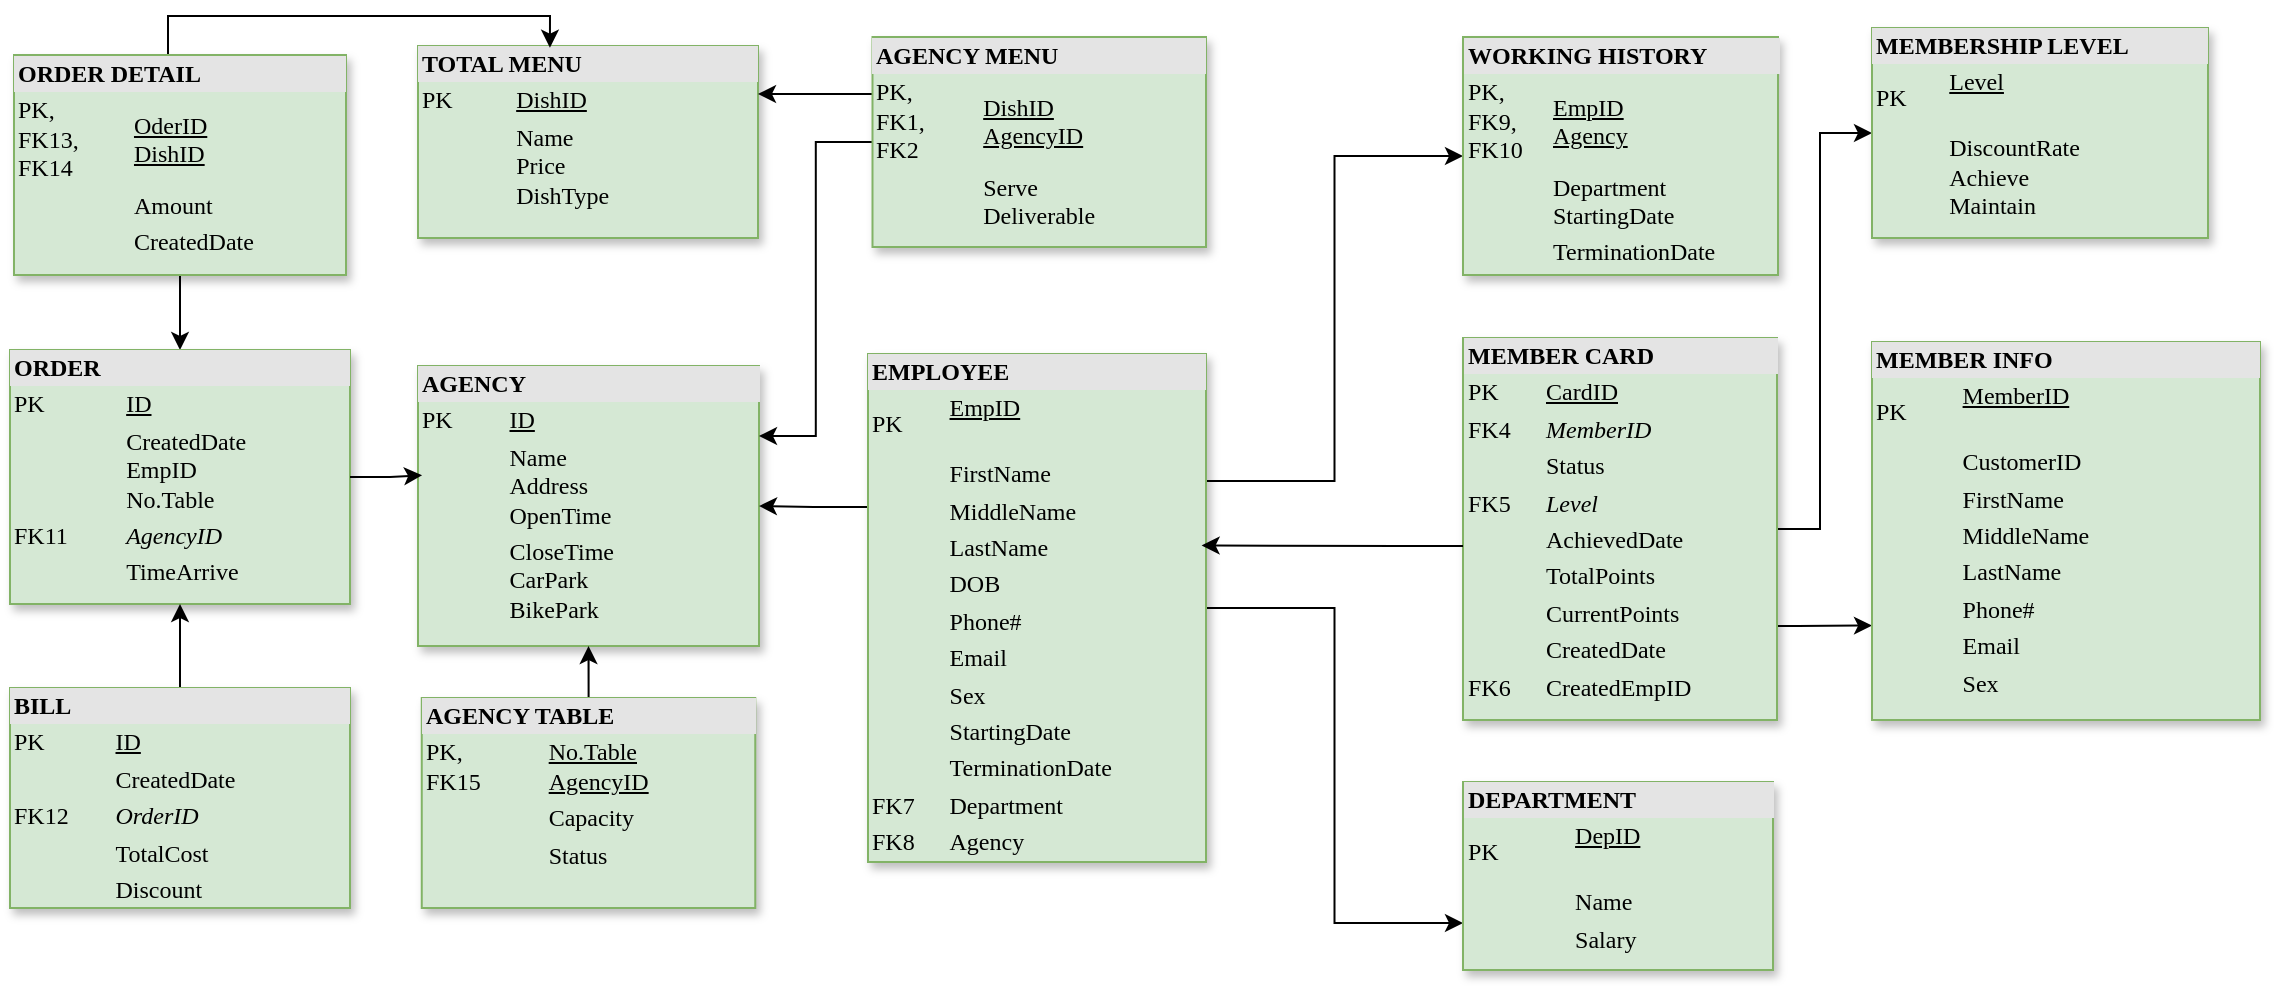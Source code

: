 <mxfile version="24.7.17">
  <diagram name="Page-1" id="2ca16b54-16f6-2749-3443-fa8db7711227">
    <mxGraphModel dx="1500" dy="556" grid="0" gridSize="10" guides="1" tooltips="1" connect="1" arrows="1" fold="1" page="1" pageScale="1" pageWidth="1169" pageHeight="827" background="none" math="0" shadow="0">
      <root>
        <mxCell id="0" />
        <mxCell id="1" parent="0" />
        <mxCell id="2ed32ef02a7f4228-1" value="&lt;div style=&quot;box-sizing:border-box;width:100%;background:#e4e4e4;padding:2px;&quot;&gt;&lt;b&gt;AGENCY&lt;/b&gt;&lt;/div&gt;&lt;table style=&quot;width:100%;font-size:1em;&quot; cellpadding=&quot;2&quot; cellspacing=&quot;0&quot;&gt;&lt;tbody&gt;&lt;tr&gt;&lt;td&gt;PK&lt;/td&gt;&lt;td&gt;&lt;u&gt;ID&lt;/u&gt;&lt;/td&gt;&lt;/tr&gt;&lt;tr&gt;&lt;td&gt;&lt;br&gt;&lt;/td&gt;&lt;td&gt;Name&lt;br&gt;Address&lt;br&gt;OpenTime&lt;/td&gt;&lt;/tr&gt;&lt;tr&gt;&lt;td&gt;&lt;/td&gt;&lt;td&gt;CloseTime&lt;br&gt;CarPark&lt;br&gt;BikePark&lt;/td&gt;&lt;/tr&gt;&lt;/tbody&gt;&lt;/table&gt;" style="verticalAlign=top;align=left;overflow=fill;html=1;rounded=0;shadow=1;comic=0;labelBackgroundColor=none;strokeWidth=1;fontFamily=Verdana;fontSize=12;glass=0;fillStyle=auto;fillColor=#d5e8d4;strokeColor=#82b366;" parent="1" vertex="1">
          <mxGeometry x="224" y="201" width="170.5" height="140" as="geometry" />
        </mxCell>
        <mxCell id="6oDSdJ-jzybckBqlgJjw-52" style="edgeStyle=orthogonalEdgeStyle;rounded=0;orthogonalLoop=1;jettySize=auto;html=1;entryX=0;entryY=0.5;entryDx=0;entryDy=0;" edge="1" parent="1" source="2ed32ef02a7f4228-10" target="6oDSdJ-jzybckBqlgJjw-8">
          <mxGeometry relative="1" as="geometry">
            <Array as="points">
              <mxPoint x="925" y="282" />
              <mxPoint x="925" y="84" />
            </Array>
          </mxGeometry>
        </mxCell>
        <mxCell id="6oDSdJ-jzybckBqlgJjw-68" style="edgeStyle=orthogonalEdgeStyle;rounded=0;orthogonalLoop=1;jettySize=auto;html=1;entryX=0;entryY=0.75;entryDx=0;entryDy=0;" edge="1" parent="1" source="2ed32ef02a7f4228-10" target="6oDSdJ-jzybckBqlgJjw-14">
          <mxGeometry relative="1" as="geometry">
            <Array as="points">
              <mxPoint x="914" y="331" />
              <mxPoint x="914" y="331" />
            </Array>
          </mxGeometry>
        </mxCell>
        <mxCell id="2ed32ef02a7f4228-10" value="&lt;div style=&quot;box-sizing: border-box ; width: 100% ; background: #e4e4e4 ; padding: 2px&quot;&gt;&lt;b&gt;MEMBER CARD&lt;/b&gt;&lt;/div&gt;&lt;table style=&quot;width: 100% ; font-size: 1em&quot; cellpadding=&quot;2&quot; cellspacing=&quot;0&quot;&gt;&lt;tbody&gt;&lt;tr&gt;&lt;td&gt;PK&lt;/td&gt;&lt;td&gt;&lt;u&gt;CardID&lt;/u&gt;&lt;/td&gt;&lt;/tr&gt;&lt;tr&gt;&lt;td&gt;FK4&lt;/td&gt;&lt;td&gt;&lt;i&gt;MemberID&lt;/i&gt;&lt;/td&gt;&lt;/tr&gt;&lt;tr&gt;&lt;td&gt;&lt;/td&gt;&lt;td&gt;Status&lt;/td&gt;&lt;/tr&gt;&lt;tr&gt;&lt;td&gt;FK5&lt;/td&gt;&lt;td&gt;&lt;i&gt;Level&lt;/i&gt;&lt;/td&gt;&lt;/tr&gt;&lt;tr&gt;&lt;td&gt;&lt;/td&gt;&lt;td&gt;AchievedDate&lt;/td&gt;&lt;/tr&gt;&lt;tr&gt;&lt;td&gt;&lt;/td&gt;&lt;td&gt;TotalPoints&lt;/td&gt;&lt;/tr&gt;&lt;tr&gt;&lt;td&gt;&lt;/td&gt;&lt;td&gt;CurrentPoints&lt;/td&gt;&lt;/tr&gt;&lt;tr&gt;&lt;td&gt;&lt;/td&gt;&lt;td&gt;CreatedDate&lt;/td&gt;&lt;/tr&gt;&lt;tr&gt;&lt;td&gt;FK6&lt;/td&gt;&lt;td&gt;CreatedEmpID&lt;/td&gt;&lt;/tr&gt;&lt;/tbody&gt;&lt;/table&gt;" style="verticalAlign=top;align=left;overflow=fill;html=1;rounded=0;shadow=1;comic=0;labelBackgroundColor=none;strokeWidth=1;fontFamily=Verdana;fontSize=12;glass=0;fillStyle=auto;fillColor=#d5e8d4;strokeColor=#82b366;" parent="1" vertex="1">
          <mxGeometry x="746.5" y="187" width="157" height="191" as="geometry" />
        </mxCell>
        <mxCell id="6oDSdJ-jzybckBqlgJjw-4" value="&lt;div style=&quot;box-sizing:border-box;width:100%;background:#e4e4e4;padding:2px;&quot;&gt;&lt;b&gt;TOTAL MENU&lt;/b&gt;&lt;/div&gt;&lt;table style=&quot;width:100%;font-size:1em;&quot; cellpadding=&quot;2&quot; cellspacing=&quot;0&quot;&gt;&lt;tbody&gt;&lt;tr&gt;&lt;td&gt;PK&lt;/td&gt;&lt;td&gt;&lt;u&gt;DishID&lt;/u&gt;&lt;/td&gt;&lt;/tr&gt;&lt;tr&gt;&lt;td&gt;&lt;br&gt;&lt;/td&gt;&lt;td&gt;Name&lt;br&gt;Price&lt;br&gt;DishType&lt;/td&gt;&lt;/tr&gt;&lt;tr&gt;&lt;td&gt;&lt;/td&gt;&lt;td&gt;&lt;br&gt;&lt;br&gt;&lt;br&gt;&lt;/td&gt;&lt;/tr&gt;&lt;/tbody&gt;&lt;/table&gt;" style="verticalAlign=top;align=left;overflow=fill;html=1;rounded=0;shadow=1;comic=0;labelBackgroundColor=none;strokeWidth=1;fontFamily=Verdana;fontSize=12;glass=0;fillStyle=auto;fillColor=#d5e8d4;strokeColor=#82b366;" vertex="1" parent="1">
          <mxGeometry x="224" y="41" width="170" height="96" as="geometry" />
        </mxCell>
        <mxCell id="6oDSdJ-jzybckBqlgJjw-63" style="edgeStyle=orthogonalEdgeStyle;rounded=0;orthogonalLoop=1;jettySize=auto;html=1;entryX=1;entryY=0.25;entryDx=0;entryDy=0;" edge="1" parent="1" source="6oDSdJ-jzybckBqlgJjw-7" target="2ed32ef02a7f4228-1">
          <mxGeometry relative="1" as="geometry" />
        </mxCell>
        <mxCell id="6oDSdJ-jzybckBqlgJjw-67" style="edgeStyle=orthogonalEdgeStyle;rounded=0;orthogonalLoop=1;jettySize=auto;html=1;entryX=1;entryY=0.25;entryDx=0;entryDy=0;" edge="1" parent="1" source="6oDSdJ-jzybckBqlgJjw-7" target="6oDSdJ-jzybckBqlgJjw-4">
          <mxGeometry relative="1" as="geometry">
            <Array as="points">
              <mxPoint x="430" y="65" />
              <mxPoint x="430" y="65" />
            </Array>
          </mxGeometry>
        </mxCell>
        <mxCell id="6oDSdJ-jzybckBqlgJjw-7" value="&lt;div style=&quot;box-sizing: border-box ; width: 100% ; background: #e4e4e4 ; padding: 2px&quot;&gt;&lt;b&gt;AGENCY MENU&lt;/b&gt;&lt;/div&gt;&lt;table style=&quot;width: 100% ; font-size: 1em&quot; cellpadding=&quot;2&quot; cellspacing=&quot;0&quot;&gt;&lt;tbody&gt;&lt;tr&gt;&lt;td&gt;PK, &lt;br&gt;FK1, &lt;br&gt;FK2&lt;/td&gt;&lt;td&gt;&lt;u&gt;DishID&lt;br&gt;&lt;/u&gt;&lt;u&gt;AgencyID&lt;/u&gt;&lt;u&gt;&lt;br&gt;&lt;/u&gt;&lt;/td&gt;&lt;/tr&gt;&lt;tr&gt;&lt;td&gt;&lt;u&gt;&lt;br&gt;&lt;/u&gt;&lt;/td&gt;&lt;td&gt;Serve&lt;br&gt;Deliverable&lt;/td&gt;&lt;/tr&gt;&lt;tr&gt;&lt;td&gt;&lt;/td&gt;&lt;td&gt;&lt;br&gt;&lt;/td&gt;&lt;/tr&gt;&lt;/tbody&gt;&lt;/table&gt;" style="verticalAlign=top;align=left;overflow=fill;html=1;rounded=0;shadow=1;comic=0;labelBackgroundColor=none;strokeWidth=1;fontFamily=Verdana;fontSize=12;glass=0;fillStyle=auto;fillColor=#d5e8d4;strokeColor=#82b366;" vertex="1" parent="1">
          <mxGeometry x="451.25" y="36.5" width="166.75" height="105" as="geometry" />
        </mxCell>
        <mxCell id="6oDSdJ-jzybckBqlgJjw-8" value="&lt;div style=&quot;box-sizing: border-box ; width: 100% ; background: #e4e4e4 ; padding: 2px&quot;&gt;&lt;b&gt;MEMBERSHIP LEVEL&lt;/b&gt;&lt;/div&gt;&lt;table style=&quot;width: 100% ; font-size: 1em&quot; cellpadding=&quot;2&quot; cellspacing=&quot;0&quot;&gt;&lt;tbody&gt;&lt;tr&gt;&lt;td&gt;PK&lt;/td&gt;&lt;td&gt;&lt;u&gt;Level&lt;br&gt;&lt;br&gt;&lt;/u&gt;&lt;/td&gt;&lt;/tr&gt;&lt;tr&gt;&lt;td&gt;&lt;u&gt;&lt;br&gt;&lt;/u&gt;&lt;/td&gt;&lt;td&gt;DiscountRate&lt;br&gt;Achieve&lt;br&gt;Maintain&lt;/td&gt;&lt;/tr&gt;&lt;tr&gt;&lt;td&gt;&lt;/td&gt;&lt;td&gt;&lt;br&gt;&lt;/td&gt;&lt;/tr&gt;&lt;/tbody&gt;&lt;/table&gt;" style="verticalAlign=top;align=left;overflow=fill;html=1;rounded=0;shadow=1;comic=0;labelBackgroundColor=none;strokeWidth=1;fontFamily=Verdana;fontSize=12;glass=0;fillStyle=auto;fillColor=#d5e8d4;strokeColor=#82b366;" vertex="1" parent="1">
          <mxGeometry x="951" y="32" width="168" height="105" as="geometry" />
        </mxCell>
        <mxCell id="6oDSdJ-jzybckBqlgJjw-14" value="&lt;div style=&quot;box-sizing: border-box ; width: 100% ; background: #e4e4e4 ; padding: 2px&quot;&gt;&lt;b&gt;MEMBER INFO&lt;/b&gt;&lt;/div&gt;&lt;table style=&quot;width: 100% ; font-size: 1em&quot; cellpadding=&quot;2&quot; cellspacing=&quot;0&quot;&gt;&lt;tbody&gt;&lt;tr&gt;&lt;td&gt;PK&lt;/td&gt;&lt;td&gt;&lt;u&gt;MemberID&lt;br&gt;&lt;br&gt;&lt;/u&gt;&lt;/td&gt;&lt;/tr&gt;&lt;tr&gt;&lt;td&gt;&lt;/td&gt;&lt;td&gt;CustomerID&lt;/td&gt;&lt;/tr&gt;&lt;tr&gt;&lt;td&gt;&lt;/td&gt;&lt;td&gt;FirstName&lt;/td&gt;&lt;/tr&gt;&lt;tr&gt;&lt;td&gt;&lt;/td&gt;&lt;td&gt;MiddleName&lt;/td&gt;&lt;/tr&gt;&lt;tr&gt;&lt;td&gt;&lt;/td&gt;&lt;td&gt;LastName&lt;/td&gt;&lt;/tr&gt;&lt;tr&gt;&lt;td&gt;&lt;/td&gt;&lt;td&gt;Phone#&lt;/td&gt;&lt;/tr&gt;&lt;tr&gt;&lt;td&gt;&lt;/td&gt;&lt;td&gt;Email&lt;/td&gt;&lt;/tr&gt;&lt;tr&gt;&lt;td&gt;&lt;/td&gt;&lt;td&gt;Sex&lt;/td&gt;&lt;/tr&gt;&lt;tr&gt;&lt;td&gt;&lt;br&gt;&lt;/td&gt;&lt;td&gt;&lt;br&gt;&lt;/td&gt;&lt;/tr&gt;&lt;/tbody&gt;&lt;/table&gt;" style="verticalAlign=top;align=left;overflow=fill;html=1;rounded=0;shadow=1;comic=0;labelBackgroundColor=none;strokeWidth=1;fontFamily=Verdana;fontSize=12;glass=0;fillStyle=auto;fillColor=#d5e8d4;strokeColor=#82b366;" vertex="1" parent="1">
          <mxGeometry x="951" y="189" width="194" height="189" as="geometry" />
        </mxCell>
        <mxCell id="6oDSdJ-jzybckBqlgJjw-47" style="edgeStyle=orthogonalEdgeStyle;rounded=0;orthogonalLoop=1;jettySize=auto;html=1;entryX=0;entryY=0.75;entryDx=0;entryDy=0;" edge="1" parent="1" source="6oDSdJ-jzybckBqlgJjw-17" target="6oDSdJ-jzybckBqlgJjw-19">
          <mxGeometry relative="1" as="geometry" />
        </mxCell>
        <mxCell id="6oDSdJ-jzybckBqlgJjw-48" style="edgeStyle=orthogonalEdgeStyle;rounded=0;orthogonalLoop=1;jettySize=auto;html=1;exitX=1;exitY=0.25;exitDx=0;exitDy=0;entryX=0;entryY=0.5;entryDx=0;entryDy=0;" edge="1" parent="1" source="6oDSdJ-jzybckBqlgJjw-17" target="6oDSdJ-jzybckBqlgJjw-22">
          <mxGeometry relative="1" as="geometry" />
        </mxCell>
        <mxCell id="6oDSdJ-jzybckBqlgJjw-75" style="edgeStyle=orthogonalEdgeStyle;rounded=0;orthogonalLoop=1;jettySize=auto;html=1;entryX=1;entryY=0.5;entryDx=0;entryDy=0;exitX=0.012;exitY=0.301;exitDx=0;exitDy=0;exitPerimeter=0;" edge="1" parent="1" source="6oDSdJ-jzybckBqlgJjw-17" target="2ed32ef02a7f4228-1">
          <mxGeometry relative="1" as="geometry" />
        </mxCell>
        <mxCell id="6oDSdJ-jzybckBqlgJjw-17" value="&lt;div style=&quot;box-sizing: border-box ; width: 100% ; background: #e4e4e4 ; padding: 2px&quot;&gt;&lt;b&gt;EMPLOYEE&lt;/b&gt;&lt;/div&gt;&lt;table cellspacing=&quot;0&quot; cellpadding=&quot;2&quot; style=&quot;width: 100% ; font-size: 1em&quot;&gt;&lt;tbody&gt;&lt;tr&gt;&lt;td&gt;PK&lt;/td&gt;&lt;td&gt;&lt;u&gt;EmpID&lt;br&gt;&lt;br&gt;&lt;/u&gt;&lt;/td&gt;&lt;/tr&gt;&lt;tr&gt;&lt;td&gt;&lt;/td&gt;&lt;td&gt;FirstName&lt;/td&gt;&lt;/tr&gt;&lt;tr&gt;&lt;td&gt;&lt;/td&gt;&lt;td&gt;MiddleName&lt;/td&gt;&lt;/tr&gt;&lt;tr&gt;&lt;td&gt;&lt;/td&gt;&lt;td&gt;LastName&lt;/td&gt;&lt;/tr&gt;&lt;tr&gt;&lt;td&gt;&lt;/td&gt;&lt;td&gt;DOB&lt;/td&gt;&lt;/tr&gt;&lt;tr&gt;&lt;td&gt;&lt;/td&gt;&lt;td&gt;Phone#&lt;/td&gt;&lt;/tr&gt;&lt;tr&gt;&lt;td&gt;&lt;/td&gt;&lt;td&gt;Email&lt;/td&gt;&lt;/tr&gt;&lt;tr&gt;&lt;td&gt;&lt;/td&gt;&lt;td&gt;Sex&lt;/td&gt;&lt;/tr&gt;&lt;tr&gt;&lt;td&gt;&lt;/td&gt;&lt;td&gt;StartingDate&lt;/td&gt;&lt;/tr&gt;&lt;tr&gt;&lt;td&gt;&lt;/td&gt;&lt;td&gt;TerminationDate&lt;/td&gt;&lt;/tr&gt;&lt;tr&gt;&lt;td&gt;FK7&lt;/td&gt;&lt;td&gt;Department&lt;/td&gt;&lt;/tr&gt;&lt;tr&gt;&lt;td&gt;FK8&lt;/td&gt;&lt;td&gt;Agency&lt;/td&gt;&lt;/tr&gt;&lt;/tbody&gt;&lt;/table&gt;" style="verticalAlign=top;align=left;overflow=fill;html=1;rounded=0;shadow=1;comic=0;labelBackgroundColor=none;strokeWidth=1;fontFamily=Verdana;fontSize=12;glass=0;fillStyle=auto;fillColor=#d5e8d4;strokeColor=#82b366;" vertex="1" parent="1">
          <mxGeometry x="449" y="195" width="169" height="254" as="geometry" />
        </mxCell>
        <mxCell id="6oDSdJ-jzybckBqlgJjw-19" value="&lt;div style=&quot;box-sizing: border-box ; width: 100% ; background: #e4e4e4 ; padding: 2px&quot;&gt;&lt;b&gt;DEPARTMENT&lt;/b&gt;&lt;/div&gt;&lt;table style=&quot;width: 100% ; font-size: 1em&quot; cellpadding=&quot;2&quot; cellspacing=&quot;0&quot;&gt;&lt;tbody&gt;&lt;tr&gt;&lt;td&gt;PK&lt;/td&gt;&lt;td&gt;&lt;u&gt;DepID&lt;br&gt;&lt;br&gt;&lt;/u&gt;&lt;/td&gt;&lt;/tr&gt;&lt;tr&gt;&lt;td&gt;&lt;/td&gt;&lt;td&gt;Name&lt;/td&gt;&lt;/tr&gt;&lt;tr&gt;&lt;td&gt;&lt;/td&gt;&lt;td&gt;Salary&lt;/td&gt;&lt;/tr&gt;&lt;/tbody&gt;&lt;/table&gt;" style="verticalAlign=top;align=left;overflow=fill;html=1;rounded=0;shadow=1;comic=0;labelBackgroundColor=none;strokeWidth=1;fontFamily=Verdana;fontSize=12;glass=0;fillStyle=auto;fillColor=#d5e8d4;strokeColor=#82b366;" vertex="1" parent="1">
          <mxGeometry x="746.5" y="409" width="155" height="94" as="geometry" />
        </mxCell>
        <mxCell id="6oDSdJ-jzybckBqlgJjw-22" value="&lt;div style=&quot;box-sizing: border-box ; width: 100% ; background: #e4e4e4 ; padding: 2px&quot;&gt;&lt;b&gt;WORKING HISTORY&lt;/b&gt;&lt;/div&gt;&lt;table cellspacing=&quot;0&quot; cellpadding=&quot;2&quot; style=&quot;width: 100% ; font-size: 1em&quot;&gt;&lt;tbody&gt;&lt;tr&gt;&lt;td&gt;PK,&lt;br&gt;FK9,&lt;br&gt;FK10&lt;/td&gt;&lt;td&gt;&lt;u&gt;EmpID&lt;/u&gt;&lt;br&gt;&lt;u&gt;Agency&lt;/u&gt;&lt;/td&gt;&lt;/tr&gt;&lt;tr&gt;&lt;td&gt;&lt;/td&gt;&lt;td&gt;Department&lt;br&gt;StartingDate&lt;/td&gt;&lt;/tr&gt;&lt;tr&gt;&lt;td&gt;&lt;/td&gt;&lt;td&gt;TerminationDate&lt;/td&gt;&lt;/tr&gt;&lt;/tbody&gt;&lt;/table&gt;" style="verticalAlign=top;align=left;overflow=fill;html=1;rounded=0;shadow=1;comic=0;labelBackgroundColor=none;strokeWidth=1;fontFamily=Verdana;fontSize=12;glass=0;fillStyle=auto;fillColor=#d5e8d4;strokeColor=#82b366;" vertex="1" parent="1">
          <mxGeometry x="746.5" y="36.5" width="157.5" height="119" as="geometry" />
        </mxCell>
        <mxCell id="6oDSdJ-jzybckBqlgJjw-46" style="edgeStyle=orthogonalEdgeStyle;rounded=0;orthogonalLoop=1;jettySize=auto;html=1;entryX=0.987;entryY=0.377;entryDx=0;entryDy=0;entryPerimeter=0;" edge="1" parent="1" source="2ed32ef02a7f4228-10" target="6oDSdJ-jzybckBqlgJjw-17">
          <mxGeometry relative="1" as="geometry">
            <Array as="points">
              <mxPoint x="715" y="291" />
              <mxPoint x="715" y="291" />
            </Array>
          </mxGeometry>
        </mxCell>
        <mxCell id="6oDSdJ-jzybckBqlgJjw-65" style="edgeStyle=orthogonalEdgeStyle;rounded=0;orthogonalLoop=1;jettySize=auto;html=1;" edge="1" parent="1" source="6oDSdJ-jzybckBqlgJjw-59" target="6oDSdJ-jzybckBqlgJjw-57">
          <mxGeometry relative="1" as="geometry" />
        </mxCell>
        <mxCell id="6oDSdJ-jzybckBqlgJjw-59" value="&lt;div style=&quot;box-sizing: border-box ; width: 100% ; background: #e4e4e4 ; padding: 2px&quot;&gt;&lt;b&gt;ORDER DETAIL&lt;/b&gt;&lt;/div&gt;&lt;table cellspacing=&quot;0&quot; cellpadding=&quot;2&quot; style=&quot;width: 100% ; font-size: 1em&quot;&gt;&lt;tbody&gt;&lt;tr&gt;&lt;td&gt;PK,&lt;br&gt;FK13,&lt;br&gt;FK14&lt;/td&gt;&lt;td&gt;&lt;u&gt;OderID&lt;/u&gt;&lt;br&gt;&lt;u&gt;DishID&lt;/u&gt;&lt;/td&gt;&lt;/tr&gt;&lt;tr&gt;&lt;td&gt;&lt;/td&gt;&lt;td&gt;Amount&lt;br&gt;&lt;/td&gt;&lt;/tr&gt;&lt;tr&gt;&lt;td&gt;&lt;/td&gt;&lt;td&gt;CreatedDate&lt;/td&gt;&lt;/tr&gt;&lt;/tbody&gt;&lt;/table&gt;" style="verticalAlign=top;align=left;overflow=fill;html=1;rounded=0;shadow=1;comic=0;labelBackgroundColor=none;strokeWidth=1;fontFamily=Verdana;fontSize=12;glass=0;fillStyle=auto;fillColor=#d5e8d4;strokeColor=#82b366;" vertex="1" parent="1">
          <mxGeometry x="22" y="45.5" width="166" height="110" as="geometry" />
        </mxCell>
        <mxCell id="6oDSdJ-jzybckBqlgJjw-57" value="&lt;div style=&quot;box-sizing:border-box;width:100%;background:#e4e4e4;padding:2px;&quot;&gt;&lt;b&gt;ORDER&lt;/b&gt;&lt;/div&gt;&lt;table style=&quot;width:100%;font-size:1em;&quot; cellpadding=&quot;2&quot; cellspacing=&quot;0&quot;&gt;&lt;tbody&gt;&lt;tr&gt;&lt;td&gt;PK&lt;/td&gt;&lt;td&gt;&lt;u&gt;ID&lt;/u&gt;&lt;/td&gt;&lt;/tr&gt;&lt;tr&gt;&lt;td&gt;&lt;br&gt;&amp;nbsp; &amp;nbsp; &amp;nbsp; &amp;nbsp; &amp;nbsp; &amp;nbsp; &lt;/td&gt;&lt;td&gt;CreatedDate&lt;br&gt;EmpID&lt;br&gt;No.Table&amp;nbsp; &amp;nbsp; &amp;nbsp; &amp;nbsp; &amp;nbsp;&lt;/td&gt;&lt;/tr&gt;&lt;tr&gt;&lt;td&gt;FK11&lt;/td&gt;&lt;td&gt;&lt;i&gt;AgencyID&lt;/i&gt;&lt;/td&gt;&lt;/tr&gt;&lt;tr&gt;&lt;td&gt;&lt;/td&gt;&lt;td&gt;TimeArrive&lt;/td&gt;&lt;/tr&gt;&lt;/tbody&gt;&lt;/table&gt;" style="verticalAlign=top;align=left;overflow=fill;html=1;rounded=0;shadow=1;comic=0;labelBackgroundColor=none;strokeWidth=1;fontFamily=Verdana;fontSize=12;glass=0;fillStyle=auto;fillColor=#d5e8d4;strokeColor=#82b366;" vertex="1" parent="1">
          <mxGeometry x="20" y="193" width="170" height="127" as="geometry" />
        </mxCell>
        <mxCell id="6oDSdJ-jzybckBqlgJjw-73" style="edgeStyle=orthogonalEdgeStyle;rounded=0;orthogonalLoop=1;jettySize=auto;html=1;entryX=0.388;entryY=0.009;entryDx=0;entryDy=0;entryPerimeter=0;" edge="1" parent="1" target="6oDSdJ-jzybckBqlgJjw-4">
          <mxGeometry relative="1" as="geometry">
            <mxPoint x="99" y="45" as="sourcePoint" />
            <Array as="points">
              <mxPoint x="99" y="26" />
              <mxPoint x="290" y="26" />
            </Array>
          </mxGeometry>
        </mxCell>
        <mxCell id="6oDSdJ-jzybckBqlgJjw-74" style="edgeStyle=orthogonalEdgeStyle;rounded=0;orthogonalLoop=1;jettySize=auto;html=1;entryX=0.012;entryY=0.39;entryDx=0;entryDy=0;entryPerimeter=0;" edge="1" parent="1" source="6oDSdJ-jzybckBqlgJjw-57" target="2ed32ef02a7f4228-1">
          <mxGeometry relative="1" as="geometry" />
        </mxCell>
        <mxCell id="6oDSdJ-jzybckBqlgJjw-77" style="edgeStyle=orthogonalEdgeStyle;rounded=0;orthogonalLoop=1;jettySize=auto;html=1;entryX=0.5;entryY=1;entryDx=0;entryDy=0;" edge="1" parent="1" source="6oDSdJ-jzybckBqlgJjw-76" target="6oDSdJ-jzybckBqlgJjw-57">
          <mxGeometry relative="1" as="geometry" />
        </mxCell>
        <mxCell id="6oDSdJ-jzybckBqlgJjw-76" value="&lt;div style=&quot;box-sizing:border-box;width:100%;background:#e4e4e4;padding:2px;&quot;&gt;&lt;b&gt;BILL&lt;/b&gt;&lt;/div&gt;&lt;table style=&quot;width:100%;font-size:1em;&quot; cellpadding=&quot;2&quot; cellspacing=&quot;0&quot;&gt;&lt;tbody&gt;&lt;tr&gt;&lt;td&gt;PK&lt;/td&gt;&lt;td&gt;&lt;u&gt;ID&lt;/u&gt;&lt;/td&gt;&lt;/tr&gt;&lt;tr&gt;&lt;td&gt;&amp;nbsp; &amp;nbsp; &amp;nbsp; &amp;nbsp; &amp;nbsp; &amp;nbsp;&amp;nbsp;&lt;/td&gt;&lt;td&gt;CreatedDate&amp;nbsp; &amp;nbsp; &amp;nbsp; &amp;nbsp; &amp;nbsp;&amp;nbsp;&lt;/td&gt;&lt;/tr&gt;&lt;tr&gt;&lt;td&gt;FK12&lt;/td&gt;&lt;td&gt;&lt;i&gt;OrderID&lt;/i&gt;&amp;nbsp; &amp;nbsp;&amp;nbsp;&lt;/td&gt;&lt;/tr&gt;&lt;tr&gt;&lt;td&gt;&lt;/td&gt;&lt;td&gt;TotalCost&lt;/td&gt;&lt;/tr&gt;&lt;tr&gt;&lt;td&gt;&lt;/td&gt;&lt;td&gt;Discount&lt;/td&gt;&lt;/tr&gt;&lt;/tbody&gt;&lt;/table&gt;" style="verticalAlign=top;align=left;overflow=fill;html=1;rounded=0;shadow=1;comic=0;labelBackgroundColor=none;strokeWidth=1;fontFamily=Verdana;fontSize=12;glass=0;fillStyle=auto;fillColor=#d5e8d4;strokeColor=#82b366;" vertex="1" parent="1">
          <mxGeometry x="20" y="362" width="170" height="110" as="geometry" />
        </mxCell>
        <mxCell id="6oDSdJ-jzybckBqlgJjw-80" style="edgeStyle=orthogonalEdgeStyle;rounded=0;orthogonalLoop=1;jettySize=auto;html=1;entryX=0.5;entryY=1;entryDx=0;entryDy=0;" edge="1" parent="1" source="6oDSdJ-jzybckBqlgJjw-79" target="2ed32ef02a7f4228-1">
          <mxGeometry relative="1" as="geometry" />
        </mxCell>
        <mxCell id="6oDSdJ-jzybckBqlgJjw-79" value="&lt;div style=&quot;box-sizing: border-box ; width: 100% ; background: #e4e4e4 ; padding: 2px&quot;&gt;&lt;b&gt;AGENCY TABLE&lt;/b&gt;&lt;/div&gt;&lt;table style=&quot;width: 100% ; font-size: 1em&quot; cellpadding=&quot;2&quot; cellspacing=&quot;0&quot;&gt;&lt;tbody&gt;&lt;tr&gt;&lt;td&gt;PK, &lt;br&gt;FK15&lt;br&gt;&lt;/td&gt;&lt;td&gt;&lt;u&gt;No.Table&lt;br&gt;&lt;/u&gt;&lt;u&gt;AgencyID&lt;/u&gt;&lt;u&gt;&lt;br&gt;&lt;/u&gt;&lt;/td&gt;&lt;/tr&gt;&lt;tr&gt;&lt;td&gt;&lt;u&gt;&lt;br&gt;&lt;/u&gt;&lt;/td&gt;&lt;td&gt;Capacity&lt;/td&gt;&lt;/tr&gt;&lt;tr&gt;&lt;td&gt;&lt;/td&gt;&lt;td&gt;Status&lt;/td&gt;&lt;/tr&gt;&lt;/tbody&gt;&lt;/table&gt;" style="verticalAlign=top;align=left;overflow=fill;html=1;rounded=0;shadow=1;comic=0;labelBackgroundColor=none;strokeWidth=1;fontFamily=Verdana;fontSize=12;glass=0;fillStyle=auto;fillColor=#d5e8d4;strokeColor=#82b366;" vertex="1" parent="1">
          <mxGeometry x="225.88" y="367" width="166.75" height="105" as="geometry" />
        </mxCell>
      </root>
    </mxGraphModel>
  </diagram>
</mxfile>
